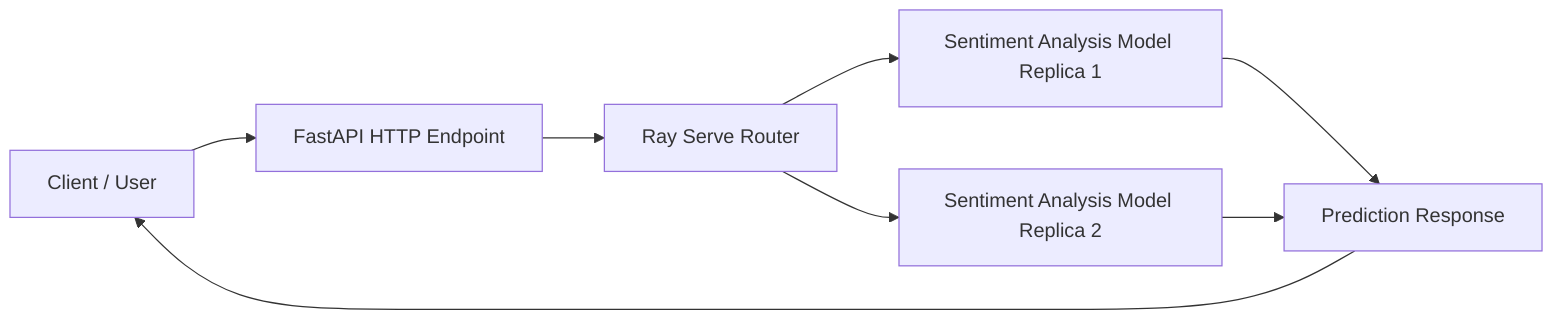 flowchart LR
    A[Client / User] --> B[FastAPI HTTP Endpoint]
    B --> C[Ray Serve Router]
    C --> D1[Sentiment Analysis Model Replica 1]
    C --> D2[Sentiment Analysis Model Replica 2]
    D1 & D2 --> E[Prediction Response]
    E --> A